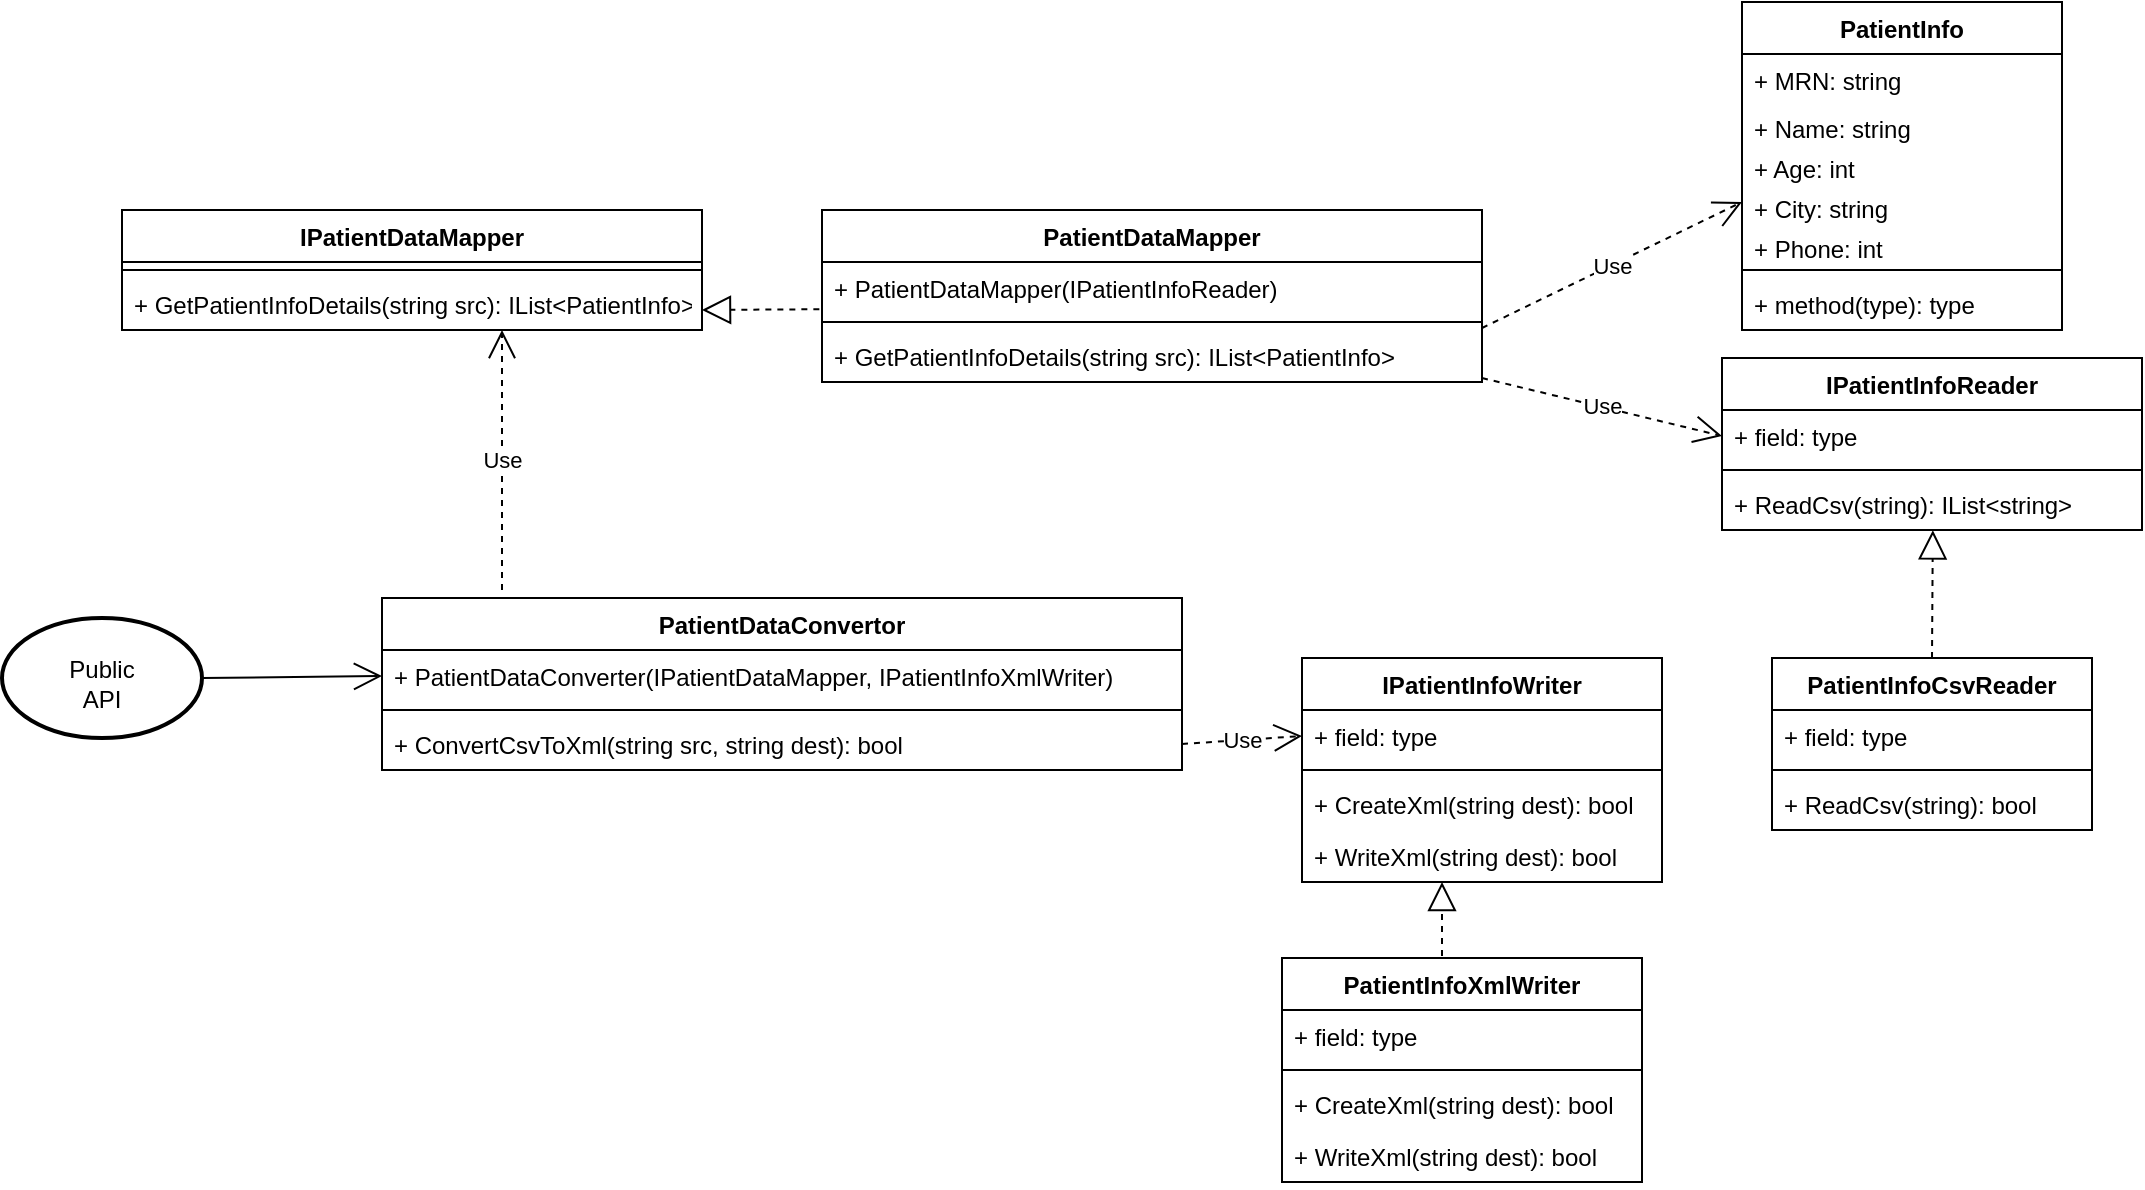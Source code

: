 <mxfile version="14.9.6" type="device"><diagram id="8sm31XvZXcrSjV1MaMLY" name="Page-1"><mxGraphModel dx="1278" dy="1707" grid="1" gridSize="10" guides="1" tooltips="1" connect="1" arrows="1" fold="1" page="1" pageScale="1" pageWidth="850" pageHeight="1100" math="0" shadow="0"><root><mxCell id="0"/><mxCell id="1" parent="0"/><mxCell id="u_rm0JDvMGimki6dy2Jj-5" value="PatientInfo&#10;" style="swimlane;fontStyle=1;align=center;verticalAlign=top;childLayout=stackLayout;horizontal=1;startSize=26;horizontalStack=0;resizeParent=1;resizeParentMax=0;resizeLast=0;collapsible=1;marginBottom=0;" vertex="1" parent="1"><mxGeometry x="880" y="-18" width="160" height="164" as="geometry"/></mxCell><mxCell id="u_rm0JDvMGimki6dy2Jj-14" value="+ MRN: string" style="text;strokeColor=none;fillColor=none;align=left;verticalAlign=top;spacingLeft=4;spacingRight=4;overflow=hidden;rotatable=0;points=[[0,0.5],[1,0.5]];portConstraint=eastwest;" vertex="1" parent="u_rm0JDvMGimki6dy2Jj-5"><mxGeometry y="26" width="160" height="24" as="geometry"/></mxCell><mxCell id="u_rm0JDvMGimki6dy2Jj-6" value="+ Name: string" style="text;strokeColor=none;fillColor=none;align=left;verticalAlign=top;spacingLeft=4;spacingRight=4;overflow=hidden;rotatable=0;points=[[0,0.5],[1,0.5]];portConstraint=eastwest;" vertex="1" parent="u_rm0JDvMGimki6dy2Jj-5"><mxGeometry y="50" width="160" height="20" as="geometry"/></mxCell><mxCell id="u_rm0JDvMGimki6dy2Jj-15" value="+ Age: int" style="text;strokeColor=none;fillColor=none;align=left;verticalAlign=top;spacingLeft=4;spacingRight=4;overflow=hidden;rotatable=0;points=[[0,0.5],[1,0.5]];portConstraint=eastwest;" vertex="1" parent="u_rm0JDvMGimki6dy2Jj-5"><mxGeometry y="70" width="160" height="20" as="geometry"/></mxCell><mxCell id="u_rm0JDvMGimki6dy2Jj-16" value="+ City: string" style="text;strokeColor=none;fillColor=none;align=left;verticalAlign=top;spacingLeft=4;spacingRight=4;overflow=hidden;rotatable=0;points=[[0,0.5],[1,0.5]];portConstraint=eastwest;" vertex="1" parent="u_rm0JDvMGimki6dy2Jj-5"><mxGeometry y="90" width="160" height="20" as="geometry"/></mxCell><mxCell id="u_rm0JDvMGimki6dy2Jj-17" value="+ Phone: int" style="text;strokeColor=none;fillColor=none;align=left;verticalAlign=top;spacingLeft=4;spacingRight=4;overflow=hidden;rotatable=0;points=[[0,0.5],[1,0.5]];portConstraint=eastwest;" vertex="1" parent="u_rm0JDvMGimki6dy2Jj-5"><mxGeometry y="110" width="160" height="20" as="geometry"/></mxCell><mxCell id="u_rm0JDvMGimki6dy2Jj-7" value="" style="line;strokeWidth=1;fillColor=none;align=left;verticalAlign=middle;spacingTop=-1;spacingLeft=3;spacingRight=3;rotatable=0;labelPosition=right;points=[];portConstraint=eastwest;" vertex="1" parent="u_rm0JDvMGimki6dy2Jj-5"><mxGeometry y="130" width="160" height="8" as="geometry"/></mxCell><mxCell id="u_rm0JDvMGimki6dy2Jj-8" value="+ method(type): type" style="text;strokeColor=none;fillColor=none;align=left;verticalAlign=top;spacingLeft=4;spacingRight=4;overflow=hidden;rotatable=0;points=[[0,0.5],[1,0.5]];portConstraint=eastwest;" vertex="1" parent="u_rm0JDvMGimki6dy2Jj-5"><mxGeometry y="138" width="160" height="26" as="geometry"/></mxCell><mxCell id="u_rm0JDvMGimki6dy2Jj-68" value="Use" style="endArrow=open;endSize=12;dashed=1;html=1;entryX=0;entryY=0.5;entryDx=0;entryDy=0;" edge="1" parent="u_rm0JDvMGimki6dy2Jj-5" target="u_rm0JDvMGimki6dy2Jj-16"><mxGeometry width="160" relative="1" as="geometry"><mxPoint x="-130" y="163" as="sourcePoint"/><mxPoint x="30" y="163" as="targetPoint"/></mxGeometry></mxCell><mxCell id="u_rm0JDvMGimki6dy2Jj-18" value="PatientInfoCsvReader" style="swimlane;fontStyle=1;align=center;verticalAlign=top;childLayout=stackLayout;horizontal=1;startSize=26;horizontalStack=0;resizeParent=1;resizeParentMax=0;resizeLast=0;collapsible=1;marginBottom=0;" vertex="1" parent="1"><mxGeometry x="895" y="310" width="160" height="86" as="geometry"/></mxCell><mxCell id="u_rm0JDvMGimki6dy2Jj-19" value="+ field: type" style="text;strokeColor=none;fillColor=none;align=left;verticalAlign=top;spacingLeft=4;spacingRight=4;overflow=hidden;rotatable=0;points=[[0,0.5],[1,0.5]];portConstraint=eastwest;" vertex="1" parent="u_rm0JDvMGimki6dy2Jj-18"><mxGeometry y="26" width="160" height="26" as="geometry"/></mxCell><mxCell id="u_rm0JDvMGimki6dy2Jj-20" value="" style="line;strokeWidth=1;fillColor=none;align=left;verticalAlign=middle;spacingTop=-1;spacingLeft=3;spacingRight=3;rotatable=0;labelPosition=right;points=[];portConstraint=eastwest;" vertex="1" parent="u_rm0JDvMGimki6dy2Jj-18"><mxGeometry y="52" width="160" height="8" as="geometry"/></mxCell><mxCell id="u_rm0JDvMGimki6dy2Jj-21" value="+ ReadCsv(string): bool" style="text;strokeColor=none;fillColor=none;align=left;verticalAlign=top;spacingLeft=4;spacingRight=4;overflow=hidden;rotatable=0;points=[[0,0.5],[1,0.5]];portConstraint=eastwest;" vertex="1" parent="u_rm0JDvMGimki6dy2Jj-18"><mxGeometry y="60" width="160" height="26" as="geometry"/></mxCell><mxCell id="u_rm0JDvMGimki6dy2Jj-22" value="PatientInfoXmlWriter" style="swimlane;fontStyle=1;align=center;verticalAlign=top;childLayout=stackLayout;horizontal=1;startSize=26;horizontalStack=0;resizeParent=1;resizeParentMax=0;resizeLast=0;collapsible=1;marginBottom=0;" vertex="1" parent="1"><mxGeometry x="650" y="460" width="180" height="112" as="geometry"/></mxCell><mxCell id="u_rm0JDvMGimki6dy2Jj-23" value="+ field: type" style="text;strokeColor=none;fillColor=none;align=left;verticalAlign=top;spacingLeft=4;spacingRight=4;overflow=hidden;rotatable=0;points=[[0,0.5],[1,0.5]];portConstraint=eastwest;" vertex="1" parent="u_rm0JDvMGimki6dy2Jj-22"><mxGeometry y="26" width="180" height="26" as="geometry"/></mxCell><mxCell id="u_rm0JDvMGimki6dy2Jj-24" value="" style="line;strokeWidth=1;fillColor=none;align=left;verticalAlign=middle;spacingTop=-1;spacingLeft=3;spacingRight=3;rotatable=0;labelPosition=right;points=[];portConstraint=eastwest;" vertex="1" parent="u_rm0JDvMGimki6dy2Jj-22"><mxGeometry y="52" width="180" height="8" as="geometry"/></mxCell><mxCell id="u_rm0JDvMGimki6dy2Jj-25" value="+ CreateXml(string dest): bool" style="text;strokeColor=none;fillColor=none;align=left;verticalAlign=top;spacingLeft=4;spacingRight=4;overflow=hidden;rotatable=0;points=[[0,0.5],[1,0.5]];portConstraint=eastwest;" vertex="1" parent="u_rm0JDvMGimki6dy2Jj-22"><mxGeometry y="60" width="180" height="26" as="geometry"/></mxCell><mxCell id="u_rm0JDvMGimki6dy2Jj-26" value="+ WriteXml(string dest): bool" style="text;strokeColor=none;fillColor=none;align=left;verticalAlign=top;spacingLeft=4;spacingRight=4;overflow=hidden;rotatable=0;points=[[0,0.5],[1,0.5]];portConstraint=eastwest;" vertex="1" parent="u_rm0JDvMGimki6dy2Jj-22"><mxGeometry y="86" width="180" height="26" as="geometry"/></mxCell><mxCell id="u_rm0JDvMGimki6dy2Jj-27" value="PatientDataConvertor" style="swimlane;fontStyle=1;align=center;verticalAlign=top;childLayout=stackLayout;horizontal=1;startSize=26;horizontalStack=0;resizeParent=1;resizeParentMax=0;resizeLast=0;collapsible=1;marginBottom=0;" vertex="1" parent="1"><mxGeometry x="200" y="280" width="400" height="86" as="geometry"/></mxCell><mxCell id="u_rm0JDvMGimki6dy2Jj-28" value="+ PatientDataConverter(IPatientDataMapper, IPatientInfoXmlWriter)" style="text;strokeColor=none;fillColor=none;align=left;verticalAlign=top;spacingLeft=4;spacingRight=4;overflow=hidden;rotatable=0;points=[[0,0.5],[1,0.5]];portConstraint=eastwest;" vertex="1" parent="u_rm0JDvMGimki6dy2Jj-27"><mxGeometry y="26" width="400" height="26" as="geometry"/></mxCell><mxCell id="u_rm0JDvMGimki6dy2Jj-29" value="" style="line;strokeWidth=1;fillColor=none;align=left;verticalAlign=middle;spacingTop=-1;spacingLeft=3;spacingRight=3;rotatable=0;labelPosition=right;points=[];portConstraint=eastwest;" vertex="1" parent="u_rm0JDvMGimki6dy2Jj-27"><mxGeometry y="52" width="400" height="8" as="geometry"/></mxCell><mxCell id="u_rm0JDvMGimki6dy2Jj-30" value="+ ConvertCsvToXml(string src, string dest): bool" style="text;strokeColor=none;fillColor=none;align=left;verticalAlign=top;spacingLeft=4;spacingRight=4;overflow=hidden;rotatable=0;points=[[0,0.5],[1,0.5]];portConstraint=eastwest;" vertex="1" parent="u_rm0JDvMGimki6dy2Jj-27"><mxGeometry y="60" width="400" height="26" as="geometry"/></mxCell><mxCell id="u_rm0JDvMGimki6dy2Jj-31" value="PatientDataMapper" style="swimlane;fontStyle=1;align=center;verticalAlign=top;childLayout=stackLayout;horizontal=1;startSize=26;horizontalStack=0;resizeParent=1;resizeParentMax=0;resizeLast=0;collapsible=1;marginBottom=0;" vertex="1" parent="1"><mxGeometry x="420" y="86" width="330" height="86" as="geometry"/></mxCell><mxCell id="u_rm0JDvMGimki6dy2Jj-32" value="+ PatientDataMapper(IPatientInfoReader)" style="text;strokeColor=none;fillColor=none;align=left;verticalAlign=top;spacingLeft=4;spacingRight=4;overflow=hidden;rotatable=0;points=[[0,0.5],[1,0.5]];portConstraint=eastwest;" vertex="1" parent="u_rm0JDvMGimki6dy2Jj-31"><mxGeometry y="26" width="330" height="26" as="geometry"/></mxCell><mxCell id="u_rm0JDvMGimki6dy2Jj-33" value="" style="line;strokeWidth=1;fillColor=none;align=left;verticalAlign=middle;spacingTop=-1;spacingLeft=3;spacingRight=3;rotatable=0;labelPosition=right;points=[];portConstraint=eastwest;" vertex="1" parent="u_rm0JDvMGimki6dy2Jj-31"><mxGeometry y="52" width="330" height="8" as="geometry"/></mxCell><mxCell id="u_rm0JDvMGimki6dy2Jj-34" value="+ GetPatientInfoDetails(string src): IList&lt;PatientInfo&gt;" style="text;strokeColor=none;fillColor=none;align=left;verticalAlign=top;spacingLeft=4;spacingRight=4;overflow=hidden;rotatable=0;points=[[0,0.5],[1,0.5]];portConstraint=eastwest;" vertex="1" parent="u_rm0JDvMGimki6dy2Jj-31"><mxGeometry y="60" width="330" height="26" as="geometry"/></mxCell><mxCell id="u_rm0JDvMGimki6dy2Jj-36" value="" style="strokeWidth=2;html=1;shape=mxgraph.flowchart.start_1;whiteSpace=wrap;" vertex="1" parent="1"><mxGeometry x="10" y="290" width="100" height="60" as="geometry"/></mxCell><mxCell id="u_rm0JDvMGimki6dy2Jj-37" value="Public API" style="text;html=1;strokeColor=none;fillColor=none;align=center;verticalAlign=middle;whiteSpace=wrap;rounded=0;" vertex="1" parent="1"><mxGeometry x="40" y="313" width="40" height="20" as="geometry"/></mxCell><mxCell id="u_rm0JDvMGimki6dy2Jj-40" value="IPatientInfoReader" style="swimlane;fontStyle=1;align=center;verticalAlign=top;childLayout=stackLayout;horizontal=1;startSize=26;horizontalStack=0;resizeParent=1;resizeParentMax=0;resizeLast=0;collapsible=1;marginBottom=0;" vertex="1" parent="1"><mxGeometry x="870" y="160" width="210" height="86" as="geometry"/></mxCell><mxCell id="u_rm0JDvMGimki6dy2Jj-69" value="Use" style="endArrow=open;endSize=12;dashed=1;html=1;entryX=0;entryY=0.5;entryDx=0;entryDy=0;" edge="1" parent="u_rm0JDvMGimki6dy2Jj-40" target="u_rm0JDvMGimki6dy2Jj-41"><mxGeometry width="160" relative="1" as="geometry"><mxPoint x="-120" y="10" as="sourcePoint"/><mxPoint x="40" y="10" as="targetPoint"/></mxGeometry></mxCell><mxCell id="u_rm0JDvMGimki6dy2Jj-41" value="+ field: type" style="text;strokeColor=none;fillColor=none;align=left;verticalAlign=top;spacingLeft=4;spacingRight=4;overflow=hidden;rotatable=0;points=[[0,0.5],[1,0.5]];portConstraint=eastwest;" vertex="1" parent="u_rm0JDvMGimki6dy2Jj-40"><mxGeometry y="26" width="210" height="26" as="geometry"/></mxCell><mxCell id="u_rm0JDvMGimki6dy2Jj-42" value="" style="line;strokeWidth=1;fillColor=none;align=left;verticalAlign=middle;spacingTop=-1;spacingLeft=3;spacingRight=3;rotatable=0;labelPosition=right;points=[];portConstraint=eastwest;" vertex="1" parent="u_rm0JDvMGimki6dy2Jj-40"><mxGeometry y="52" width="210" height="8" as="geometry"/></mxCell><mxCell id="u_rm0JDvMGimki6dy2Jj-49" value="+ ReadCsv(string): IList&lt;string&gt;" style="text;strokeColor=none;fillColor=none;align=left;verticalAlign=top;spacingLeft=4;spacingRight=4;overflow=hidden;rotatable=0;points=[[0,0.5],[1,0.5]];portConstraint=eastwest;" vertex="1" parent="u_rm0JDvMGimki6dy2Jj-40"><mxGeometry y="60" width="210" height="26" as="geometry"/></mxCell><mxCell id="u_rm0JDvMGimki6dy2Jj-44" value="IPatientInfoWriter" style="swimlane;fontStyle=1;align=center;verticalAlign=top;childLayout=stackLayout;horizontal=1;startSize=26;horizontalStack=0;resizeParent=1;resizeParentMax=0;resizeLast=0;collapsible=1;marginBottom=0;" vertex="1" parent="1"><mxGeometry x="660" y="310" width="180" height="112" as="geometry"/></mxCell><mxCell id="u_rm0JDvMGimki6dy2Jj-45" value="+ field: type" style="text;strokeColor=none;fillColor=none;align=left;verticalAlign=top;spacingLeft=4;spacingRight=4;overflow=hidden;rotatable=0;points=[[0,0.5],[1,0.5]];portConstraint=eastwest;" vertex="1" parent="u_rm0JDvMGimki6dy2Jj-44"><mxGeometry y="26" width="180" height="26" as="geometry"/></mxCell><mxCell id="u_rm0JDvMGimki6dy2Jj-46" value="" style="line;strokeWidth=1;fillColor=none;align=left;verticalAlign=middle;spacingTop=-1;spacingLeft=3;spacingRight=3;rotatable=0;labelPosition=right;points=[];portConstraint=eastwest;" vertex="1" parent="u_rm0JDvMGimki6dy2Jj-44"><mxGeometry y="52" width="180" height="8" as="geometry"/></mxCell><mxCell id="u_rm0JDvMGimki6dy2Jj-50" value="+ CreateXml(string dest): bool" style="text;strokeColor=none;fillColor=none;align=left;verticalAlign=top;spacingLeft=4;spacingRight=4;overflow=hidden;rotatable=0;points=[[0,0.5],[1,0.5]];portConstraint=eastwest;" vertex="1" parent="u_rm0JDvMGimki6dy2Jj-44"><mxGeometry y="60" width="180" height="26" as="geometry"/></mxCell><mxCell id="u_rm0JDvMGimki6dy2Jj-51" value="+ WriteXml(string dest): bool" style="text;strokeColor=none;fillColor=none;align=left;verticalAlign=top;spacingLeft=4;spacingRight=4;overflow=hidden;rotatable=0;points=[[0,0.5],[1,0.5]];portConstraint=eastwest;" vertex="1" parent="u_rm0JDvMGimki6dy2Jj-44"><mxGeometry y="86" width="180" height="26" as="geometry"/></mxCell><mxCell id="u_rm0JDvMGimki6dy2Jj-53" value="" style="endArrow=block;dashed=1;endFill=0;endSize=12;html=1;exitX=0.5;exitY=0;exitDx=0;exitDy=0;entryX=0.502;entryY=1.006;entryDx=0;entryDy=0;entryPerimeter=0;" edge="1" parent="1" source="u_rm0JDvMGimki6dy2Jj-18" target="u_rm0JDvMGimki6dy2Jj-49"><mxGeometry width="160" relative="1" as="geometry"><mxPoint x="610" y="256" as="sourcePoint"/><mxPoint x="762" y="268" as="targetPoint"/><Array as="points"/></mxGeometry></mxCell><mxCell id="u_rm0JDvMGimki6dy2Jj-54" value="" style="endArrow=block;dashed=1;endFill=0;endSize=12;html=1;" edge="1" parent="1"><mxGeometry width="160" relative="1" as="geometry"><mxPoint x="730" y="459" as="sourcePoint"/><mxPoint x="730" y="422" as="targetPoint"/></mxGeometry></mxCell><mxCell id="u_rm0JDvMGimki6dy2Jj-55" value="Use" style="endArrow=open;endSize=12;dashed=1;html=1;" edge="1" parent="1"><mxGeometry width="160" relative="1" as="geometry"><mxPoint x="260" y="276" as="sourcePoint"/><mxPoint x="260" y="146" as="targetPoint"/></mxGeometry></mxCell><mxCell id="u_rm0JDvMGimki6dy2Jj-56" value="Use" style="endArrow=open;endSize=12;dashed=1;html=1;exitX=1;exitY=0.5;exitDx=0;exitDy=0;entryX=0;entryY=0.5;entryDx=0;entryDy=0;" edge="1" parent="1" source="u_rm0JDvMGimki6dy2Jj-30" target="u_rm0JDvMGimki6dy2Jj-45"><mxGeometry width="160" relative="1" as="geometry"><mxPoint x="460" y="400" as="sourcePoint"/><mxPoint x="660" y="358" as="targetPoint"/></mxGeometry></mxCell><mxCell id="u_rm0JDvMGimki6dy2Jj-57" value="" style="endArrow=open;endFill=1;endSize=12;html=1;exitX=1;exitY=0.5;exitDx=0;exitDy=0;exitPerimeter=0;entryX=0;entryY=0.5;entryDx=0;entryDy=0;" edge="1" parent="1" source="u_rm0JDvMGimki6dy2Jj-36" target="u_rm0JDvMGimki6dy2Jj-28"><mxGeometry width="160" relative="1" as="geometry"><mxPoint x="40" y="400" as="sourcePoint"/><mxPoint x="200" y="400" as="targetPoint"/></mxGeometry></mxCell><mxCell id="u_rm0JDvMGimki6dy2Jj-64" value="IPatientDataMapper" style="swimlane;fontStyle=1;align=center;verticalAlign=top;childLayout=stackLayout;horizontal=1;startSize=26;horizontalStack=0;resizeParent=1;resizeParentMax=0;resizeLast=0;collapsible=1;marginBottom=0;" vertex="1" parent="1"><mxGeometry x="70" y="86" width="290" height="60" as="geometry"/></mxCell><mxCell id="u_rm0JDvMGimki6dy2Jj-66" value="" style="line;strokeWidth=1;fillColor=none;align=left;verticalAlign=middle;spacingTop=-1;spacingLeft=3;spacingRight=3;rotatable=0;labelPosition=right;points=[];portConstraint=eastwest;" vertex="1" parent="u_rm0JDvMGimki6dy2Jj-64"><mxGeometry y="26" width="290" height="8" as="geometry"/></mxCell><mxCell id="u_rm0JDvMGimki6dy2Jj-67" value="+ GetPatientInfoDetails(string src): IList&lt;PatientInfo&gt;" style="text;strokeColor=none;fillColor=none;align=left;verticalAlign=top;spacingLeft=4;spacingRight=4;overflow=hidden;rotatable=0;points=[[0,0.5],[1,0.5]];portConstraint=eastwest;" vertex="1" parent="u_rm0JDvMGimki6dy2Jj-64"><mxGeometry y="34" width="290" height="26" as="geometry"/></mxCell><mxCell id="u_rm0JDvMGimki6dy2Jj-70" value="" style="endArrow=block;dashed=1;endFill=0;endSize=12;html=1;exitX=-0.004;exitY=0.908;exitDx=0;exitDy=0;exitPerimeter=0;" edge="1" parent="1" source="u_rm0JDvMGimki6dy2Jj-32"><mxGeometry width="160" relative="1" as="geometry"><mxPoint x="360" y="113.84" as="sourcePoint"/><mxPoint x="360" y="136" as="targetPoint"/><Array as="points"/></mxGeometry></mxCell></root></mxGraphModel></diagram></mxfile>